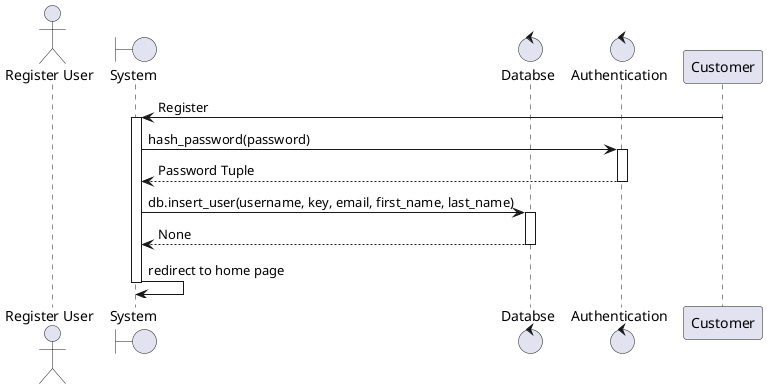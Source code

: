 @startuml register
actor "Register User"
boundary "System" as system
control "Databse" as database
control "Authentication" as auth
Customer -> system: Register
activate system
system -> auth: hash_password(password)
activate auth
auth --> system: Password Tuple
deactivate auth
system -> database: db.insert_user(username, key, email, first_name, last_name)
activate database
database --> system: None
deactivate database
system -> system: redirect to home page
deactivate system
@enduml